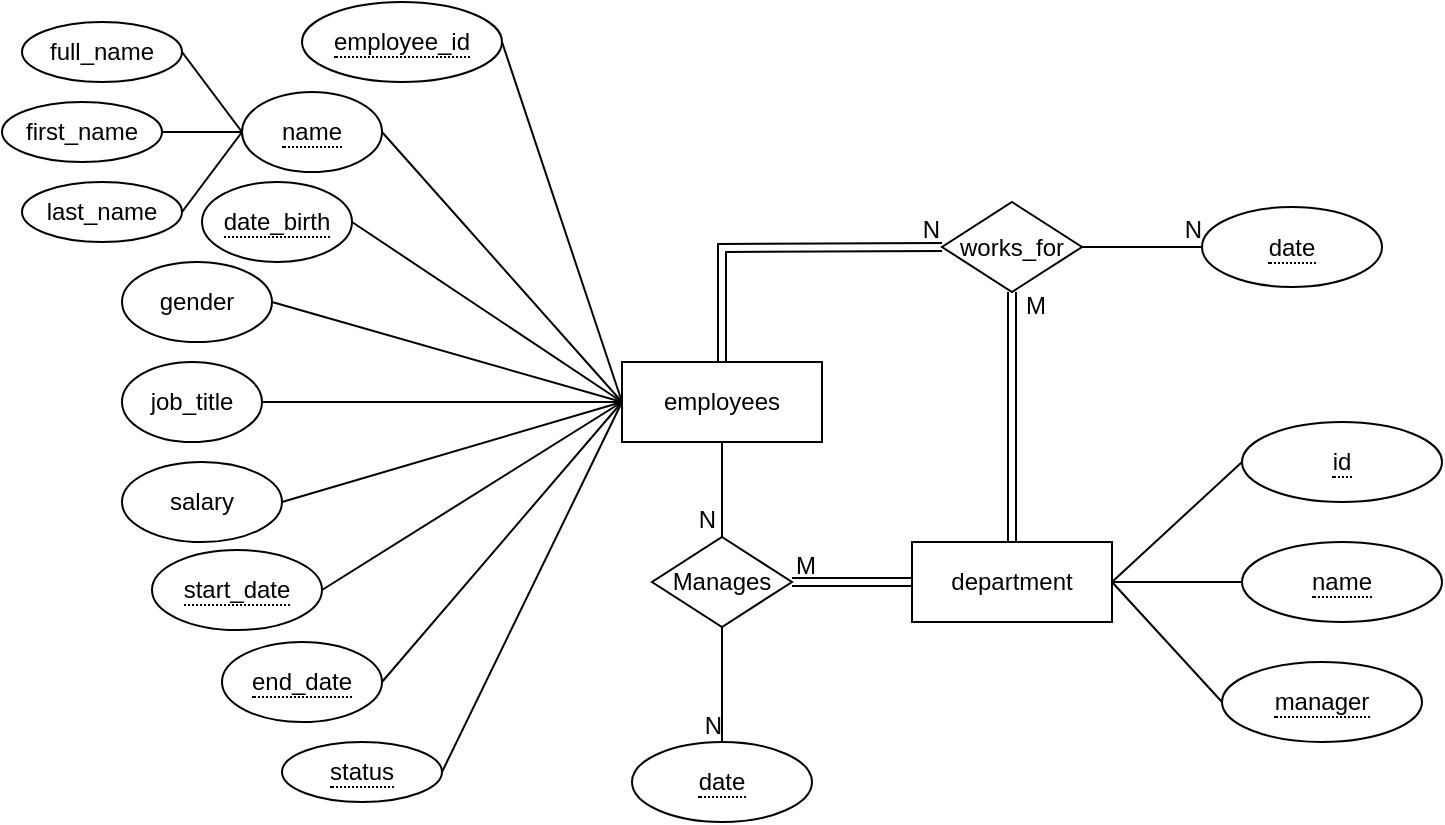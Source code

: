 <mxfile version="13.8.5" type="github">
  <diagram id="SLp7Ih21Ny8QmJdHLlk6" name="Page-1">
    <mxGraphModel dx="782" dy="437" grid="1" gridSize="10" guides="1" tooltips="1" connect="1" arrows="1" fold="1" page="1" pageScale="1" pageWidth="827" pageHeight="1169" math="0" shadow="0">
      <root>
        <mxCell id="0" />
        <mxCell id="1" parent="0" />
        <mxCell id="GyHNu_jlYCtRFL4EkKrP-1" value="employees" style="whiteSpace=wrap;html=1;align=center;" parent="1" vertex="1">
          <mxGeometry x="330" y="190" width="100" height="40" as="geometry" />
        </mxCell>
        <mxCell id="GyHNu_jlYCtRFL4EkKrP-2" value="department" style="whiteSpace=wrap;html=1;align=center;" parent="1" vertex="1">
          <mxGeometry x="475" y="280" width="100" height="40" as="geometry" />
        </mxCell>
        <mxCell id="GyHNu_jlYCtRFL4EkKrP-5" value="&lt;span style=&quot;border-bottom: 1px dotted&quot;&gt;employee_id&lt;/span&gt;" style="ellipse;whiteSpace=wrap;html=1;align=center;" parent="1" vertex="1">
          <mxGeometry x="170" y="10" width="100" height="40" as="geometry" />
        </mxCell>
        <mxCell id="GyHNu_jlYCtRFL4EkKrP-6" value="&lt;span style=&quot;border-bottom: 1px dotted&quot;&gt;name&lt;/span&gt;" style="ellipse;whiteSpace=wrap;html=1;align=center;" parent="1" vertex="1">
          <mxGeometry x="140" y="55" width="70" height="40" as="geometry" />
        </mxCell>
        <mxCell id="GyHNu_jlYCtRFL4EkKrP-7" value="full_name" style="ellipse;whiteSpace=wrap;html=1;align=center;" parent="1" vertex="1">
          <mxGeometry x="30" y="20" width="80" height="30" as="geometry" />
        </mxCell>
        <mxCell id="GyHNu_jlYCtRFL4EkKrP-8" value="first_name" style="ellipse;whiteSpace=wrap;html=1;align=center;" parent="1" vertex="1">
          <mxGeometry x="20" y="60" width="80" height="30" as="geometry" />
        </mxCell>
        <mxCell id="GyHNu_jlYCtRFL4EkKrP-9" value="last_name" style="ellipse;whiteSpace=wrap;html=1;align=center;" parent="1" vertex="1">
          <mxGeometry x="30" y="100" width="80" height="30" as="geometry" />
        </mxCell>
        <mxCell id="GyHNu_jlYCtRFL4EkKrP-10" value="" style="endArrow=none;html=1;rounded=0;exitX=1;exitY=0.5;exitDx=0;exitDy=0;entryX=0;entryY=0.5;entryDx=0;entryDy=0;" parent="1" source="GyHNu_jlYCtRFL4EkKrP-7" target="GyHNu_jlYCtRFL4EkKrP-6" edge="1">
          <mxGeometry relative="1" as="geometry">
            <mxPoint x="320" y="230" as="sourcePoint" />
            <mxPoint x="480" y="230" as="targetPoint" />
          </mxGeometry>
        </mxCell>
        <mxCell id="GyHNu_jlYCtRFL4EkKrP-11" value="" style="endArrow=none;html=1;rounded=0;exitX=1;exitY=0.5;exitDx=0;exitDy=0;entryX=0;entryY=0.5;entryDx=0;entryDy=0;" parent="1" source="GyHNu_jlYCtRFL4EkKrP-8" target="GyHNu_jlYCtRFL4EkKrP-6" edge="1">
          <mxGeometry relative="1" as="geometry">
            <mxPoint x="320" y="230" as="sourcePoint" />
            <mxPoint x="480" y="230" as="targetPoint" />
          </mxGeometry>
        </mxCell>
        <mxCell id="GyHNu_jlYCtRFL4EkKrP-12" value="" style="endArrow=none;html=1;rounded=0;exitX=1;exitY=0.5;exitDx=0;exitDy=0;entryX=0;entryY=0.5;entryDx=0;entryDy=0;" parent="1" source="GyHNu_jlYCtRFL4EkKrP-9" target="GyHNu_jlYCtRFL4EkKrP-6" edge="1">
          <mxGeometry relative="1" as="geometry">
            <mxPoint x="320" y="230" as="sourcePoint" />
            <mxPoint x="480" y="230" as="targetPoint" />
          </mxGeometry>
        </mxCell>
        <mxCell id="GyHNu_jlYCtRFL4EkKrP-13" value="" style="endArrow=none;html=1;rounded=0;exitX=1;exitY=0.5;exitDx=0;exitDy=0;entryX=0;entryY=0.5;entryDx=0;entryDy=0;" parent="1" source="GyHNu_jlYCtRFL4EkKrP-5" target="GyHNu_jlYCtRFL4EkKrP-1" edge="1">
          <mxGeometry relative="1" as="geometry">
            <mxPoint x="320" y="230" as="sourcePoint" />
            <mxPoint x="480" y="230" as="targetPoint" />
          </mxGeometry>
        </mxCell>
        <mxCell id="GyHNu_jlYCtRFL4EkKrP-14" value="" style="endArrow=none;html=1;rounded=0;exitX=1;exitY=0.5;exitDx=0;exitDy=0;entryX=0;entryY=0.5;entryDx=0;entryDy=0;" parent="1" source="GyHNu_jlYCtRFL4EkKrP-6" target="GyHNu_jlYCtRFL4EkKrP-1" edge="1">
          <mxGeometry relative="1" as="geometry">
            <mxPoint x="320" y="230" as="sourcePoint" />
            <mxPoint x="480" y="230" as="targetPoint" />
          </mxGeometry>
        </mxCell>
        <mxCell id="GyHNu_jlYCtRFL4EkKrP-15" value="gender" style="ellipse;whiteSpace=wrap;html=1;align=center;" parent="1" vertex="1">
          <mxGeometry x="80" y="140" width="75" height="40" as="geometry" />
        </mxCell>
        <mxCell id="GyHNu_jlYCtRFL4EkKrP-16" value="" style="endArrow=none;html=1;rounded=0;exitX=1;exitY=0.5;exitDx=0;exitDy=0;entryX=0;entryY=0.5;entryDx=0;entryDy=0;" parent="1" source="GyHNu_jlYCtRFL4EkKrP-15" target="GyHNu_jlYCtRFL4EkKrP-1" edge="1">
          <mxGeometry relative="1" as="geometry">
            <mxPoint x="320" y="230" as="sourcePoint" />
            <mxPoint x="480" y="230" as="targetPoint" />
          </mxGeometry>
        </mxCell>
        <mxCell id="GyHNu_jlYCtRFL4EkKrP-17" value="&lt;span style=&quot;border-bottom: 1px dotted&quot;&gt;date_birth&lt;/span&gt;" style="ellipse;whiteSpace=wrap;html=1;align=center;" parent="1" vertex="1">
          <mxGeometry x="120" y="100" width="75" height="40" as="geometry" />
        </mxCell>
        <mxCell id="GyHNu_jlYCtRFL4EkKrP-18" value="" style="endArrow=none;html=1;rounded=0;exitX=1;exitY=0.5;exitDx=0;exitDy=0;entryX=0;entryY=0.5;entryDx=0;entryDy=0;" parent="1" source="GyHNu_jlYCtRFL4EkKrP-17" target="GyHNu_jlYCtRFL4EkKrP-1" edge="1">
          <mxGeometry relative="1" as="geometry">
            <mxPoint x="320" y="230" as="sourcePoint" />
            <mxPoint x="480" y="230" as="targetPoint" />
          </mxGeometry>
        </mxCell>
        <mxCell id="GyHNu_jlYCtRFL4EkKrP-19" value="&lt;span style=&quot;border-bottom: 1px dotted&quot;&gt;start_date&lt;/span&gt;" style="ellipse;whiteSpace=wrap;html=1;align=center;" parent="1" vertex="1">
          <mxGeometry x="95" y="284" width="85" height="40" as="geometry" />
        </mxCell>
        <mxCell id="GyHNu_jlYCtRFL4EkKrP-20" value="&lt;span style=&quot;border-bottom: 1px dotted&quot;&gt;end_date&lt;/span&gt;" style="ellipse;whiteSpace=wrap;html=1;align=center;" parent="1" vertex="1">
          <mxGeometry x="130" y="330" width="80" height="40" as="geometry" />
        </mxCell>
        <mxCell id="GyHNu_jlYCtRFL4EkKrP-21" value="&lt;span style=&quot;border-bottom: 1px dotted&quot;&gt;status&lt;/span&gt;" style="ellipse;whiteSpace=wrap;html=1;align=center;" parent="1" vertex="1">
          <mxGeometry x="160" y="380" width="80" height="30" as="geometry" />
        </mxCell>
        <mxCell id="GyHNu_jlYCtRFL4EkKrP-22" value="" style="endArrow=none;html=1;rounded=0;exitX=1;exitY=0.5;exitDx=0;exitDy=0;entryX=0;entryY=0.5;entryDx=0;entryDy=0;" parent="1" source="GyHNu_jlYCtRFL4EkKrP-19" target="GyHNu_jlYCtRFL4EkKrP-1" edge="1">
          <mxGeometry relative="1" as="geometry">
            <mxPoint x="320" y="230" as="sourcePoint" />
            <mxPoint x="480" y="230" as="targetPoint" />
          </mxGeometry>
        </mxCell>
        <mxCell id="GyHNu_jlYCtRFL4EkKrP-23" value="" style="endArrow=none;html=1;rounded=0;exitX=1;exitY=0.5;exitDx=0;exitDy=0;entryX=0;entryY=0.5;entryDx=0;entryDy=0;" parent="1" source="GyHNu_jlYCtRFL4EkKrP-20" target="GyHNu_jlYCtRFL4EkKrP-1" edge="1">
          <mxGeometry relative="1" as="geometry">
            <mxPoint x="320" y="230" as="sourcePoint" />
            <mxPoint x="480" y="230" as="targetPoint" />
          </mxGeometry>
        </mxCell>
        <mxCell id="GyHNu_jlYCtRFL4EkKrP-24" value="" style="endArrow=none;html=1;rounded=0;exitX=1;exitY=0.5;exitDx=0;exitDy=0;entryX=0;entryY=0.5;entryDx=0;entryDy=0;" parent="1" source="GyHNu_jlYCtRFL4EkKrP-21" target="GyHNu_jlYCtRFL4EkKrP-1" edge="1">
          <mxGeometry relative="1" as="geometry">
            <mxPoint x="320" y="230" as="sourcePoint" />
            <mxPoint x="480" y="230" as="targetPoint" />
          </mxGeometry>
        </mxCell>
        <mxCell id="GyHNu_jlYCtRFL4EkKrP-25" value="job_title" style="ellipse;whiteSpace=wrap;html=1;align=center;" parent="1" vertex="1">
          <mxGeometry x="80" y="190" width="70" height="40" as="geometry" />
        </mxCell>
        <mxCell id="GyHNu_jlYCtRFL4EkKrP-26" value="" style="endArrow=none;html=1;rounded=0;exitX=1;exitY=0.5;exitDx=0;exitDy=0;entryX=0;entryY=0.5;entryDx=0;entryDy=0;" parent="1" source="GyHNu_jlYCtRFL4EkKrP-25" target="GyHNu_jlYCtRFL4EkKrP-1" edge="1">
          <mxGeometry relative="1" as="geometry">
            <mxPoint x="230" y="230" as="sourcePoint" />
            <mxPoint x="480" y="230" as="targetPoint" />
          </mxGeometry>
        </mxCell>
        <mxCell id="GyHNu_jlYCtRFL4EkKrP-27" value="&lt;span style=&quot;border-bottom: 1px dotted&quot;&gt;id&lt;/span&gt;" style="ellipse;whiteSpace=wrap;html=1;align=center;" parent="1" vertex="1">
          <mxGeometry x="640" y="220" width="100" height="40" as="geometry" />
        </mxCell>
        <mxCell id="GyHNu_jlYCtRFL4EkKrP-28" value="&lt;span style=&quot;border-bottom: 1px dotted&quot;&gt;name&lt;/span&gt;" style="ellipse;whiteSpace=wrap;html=1;align=center;" parent="1" vertex="1">
          <mxGeometry x="640" y="280" width="100" height="40" as="geometry" />
        </mxCell>
        <mxCell id="GyHNu_jlYCtRFL4EkKrP-29" value="" style="endArrow=none;html=1;rounded=0;entryX=1;entryY=0.5;entryDx=0;entryDy=0;exitX=0;exitY=0.5;exitDx=0;exitDy=0;" parent="1" source="GyHNu_jlYCtRFL4EkKrP-27" target="GyHNu_jlYCtRFL4EkKrP-2" edge="1">
          <mxGeometry relative="1" as="geometry">
            <mxPoint x="430" y="60" as="sourcePoint" />
            <mxPoint x="480" y="110" as="targetPoint" />
          </mxGeometry>
        </mxCell>
        <mxCell id="GyHNu_jlYCtRFL4EkKrP-30" value="" style="endArrow=none;html=1;rounded=0;exitX=0;exitY=0.5;exitDx=0;exitDy=0;entryX=1;entryY=0.5;entryDx=0;entryDy=0;" parent="1" source="GyHNu_jlYCtRFL4EkKrP-28" target="GyHNu_jlYCtRFL4EkKrP-2" edge="1">
          <mxGeometry relative="1" as="geometry">
            <mxPoint x="320" y="110" as="sourcePoint" />
            <mxPoint x="480" y="110" as="targetPoint" />
          </mxGeometry>
        </mxCell>
        <mxCell id="GyHNu_jlYCtRFL4EkKrP-32" value="salary" style="ellipse;whiteSpace=wrap;html=1;align=center;" parent="1" vertex="1">
          <mxGeometry x="80" y="240" width="80" height="40" as="geometry" />
        </mxCell>
        <mxCell id="GyHNu_jlYCtRFL4EkKrP-33" value="" style="endArrow=none;html=1;rounded=0;exitX=1;exitY=0.5;exitDx=0;exitDy=0;entryX=0;entryY=0.5;entryDx=0;entryDy=0;" parent="1" source="GyHNu_jlYCtRFL4EkKrP-32" target="GyHNu_jlYCtRFL4EkKrP-1" edge="1">
          <mxGeometry relative="1" as="geometry">
            <mxPoint x="320" y="210" as="sourcePoint" />
            <mxPoint x="480" y="210" as="targetPoint" />
          </mxGeometry>
        </mxCell>
        <mxCell id="GyHNu_jlYCtRFL4EkKrP-35" value="works_for" style="shape=rhombus;perimeter=rhombusPerimeter;whiteSpace=wrap;html=1;align=center;" parent="1" vertex="1">
          <mxGeometry x="490" y="110" width="70" height="45" as="geometry" />
        </mxCell>
        <mxCell id="GyHNu_jlYCtRFL4EkKrP-40" value="&lt;span style=&quot;border-bottom: 1px dotted&quot;&gt;manager&lt;/span&gt;" style="ellipse;whiteSpace=wrap;html=1;align=center;" parent="1" vertex="1">
          <mxGeometry x="630" y="340" width="100" height="40" as="geometry" />
        </mxCell>
        <mxCell id="GyHNu_jlYCtRFL4EkKrP-41" value="" style="endArrow=none;html=1;rounded=0;entryX=0;entryY=0.5;entryDx=0;entryDy=0;exitX=1;exitY=0.5;exitDx=0;exitDy=0;" parent="1" source="GyHNu_jlYCtRFL4EkKrP-2" target="GyHNu_jlYCtRFL4EkKrP-40" edge="1">
          <mxGeometry relative="1" as="geometry">
            <mxPoint x="340" y="310" as="sourcePoint" />
            <mxPoint x="500" y="310" as="targetPoint" />
          </mxGeometry>
        </mxCell>
        <mxCell id="0HEMyC9qYWvPxuRM62-B-1" style="edgeStyle=orthogonalEdgeStyle;rounded=0;orthogonalLoop=1;jettySize=auto;html=1;exitX=0.5;exitY=1;exitDx=0;exitDy=0;" edge="1" parent="1" source="GyHNu_jlYCtRFL4EkKrP-8" target="GyHNu_jlYCtRFL4EkKrP-8">
          <mxGeometry relative="1" as="geometry" />
        </mxCell>
        <mxCell id="0HEMyC9qYWvPxuRM62-B-4" value="Manages" style="shape=rhombus;perimeter=rhombusPerimeter;whiteSpace=wrap;html=1;align=center;" vertex="1" parent="1">
          <mxGeometry x="345" y="277.5" width="70" height="45" as="geometry" />
        </mxCell>
        <mxCell id="0HEMyC9qYWvPxuRM62-B-5" value="" style="shape=link;html=1;rounded=0;entryX=0.5;entryY=0;entryDx=0;entryDy=0;exitX=0.5;exitY=1;exitDx=0;exitDy=0;" edge="1" parent="1" source="GyHNu_jlYCtRFL4EkKrP-35" target="GyHNu_jlYCtRFL4EkKrP-2">
          <mxGeometry relative="1" as="geometry">
            <mxPoint x="300" y="230" as="sourcePoint" />
            <mxPoint x="460" y="230" as="targetPoint" />
          </mxGeometry>
        </mxCell>
        <mxCell id="0HEMyC9qYWvPxuRM62-B-6" value="M" style="resizable=0;html=1;align=left;verticalAlign=bottom;" connectable="0" vertex="1" parent="0HEMyC9qYWvPxuRM62-B-5">
          <mxGeometry x="-1" relative="1" as="geometry">
            <mxPoint x="5" y="15" as="offset" />
          </mxGeometry>
        </mxCell>
        <mxCell id="0HEMyC9qYWvPxuRM62-B-8" value="" style="shape=link;html=1;rounded=0;entryX=0;entryY=0.5;entryDx=0;entryDy=0;exitX=0.5;exitY=0;exitDx=0;exitDy=0;" edge="1" parent="1" source="GyHNu_jlYCtRFL4EkKrP-1" target="GyHNu_jlYCtRFL4EkKrP-35">
          <mxGeometry relative="1" as="geometry">
            <mxPoint x="300" y="230" as="sourcePoint" />
            <mxPoint x="460" y="230" as="targetPoint" />
            <Array as="points">
              <mxPoint x="380" y="133" />
            </Array>
          </mxGeometry>
        </mxCell>
        <mxCell id="0HEMyC9qYWvPxuRM62-B-9" value="N" style="resizable=0;html=1;align=right;verticalAlign=bottom;" connectable="0" vertex="1" parent="0HEMyC9qYWvPxuRM62-B-8">
          <mxGeometry x="1" relative="1" as="geometry" />
        </mxCell>
        <mxCell id="0HEMyC9qYWvPxuRM62-B-11" value="" style="endArrow=none;html=1;rounded=0;entryX=0.5;entryY=0;entryDx=0;entryDy=0;exitX=0.5;exitY=1;exitDx=0;exitDy=0;" edge="1" parent="1" source="GyHNu_jlYCtRFL4EkKrP-1" target="0HEMyC9qYWvPxuRM62-B-4">
          <mxGeometry relative="1" as="geometry">
            <mxPoint x="300" y="230" as="sourcePoint" />
            <mxPoint x="460" y="230" as="targetPoint" />
          </mxGeometry>
        </mxCell>
        <mxCell id="0HEMyC9qYWvPxuRM62-B-12" value="N" style="resizable=0;html=1;align=right;verticalAlign=bottom;" connectable="0" vertex="1" parent="0HEMyC9qYWvPxuRM62-B-11">
          <mxGeometry x="1" relative="1" as="geometry">
            <mxPoint x="-3" as="offset" />
          </mxGeometry>
        </mxCell>
        <mxCell id="0HEMyC9qYWvPxuRM62-B-13" value="" style="shape=link;html=1;rounded=0;entryX=0;entryY=0.5;entryDx=0;entryDy=0;exitX=1;exitY=0.5;exitDx=0;exitDy=0;" edge="1" parent="1" source="0HEMyC9qYWvPxuRM62-B-4" target="GyHNu_jlYCtRFL4EkKrP-2">
          <mxGeometry relative="1" as="geometry">
            <mxPoint x="300" y="230" as="sourcePoint" />
            <mxPoint x="460" y="230" as="targetPoint" />
          </mxGeometry>
        </mxCell>
        <mxCell id="0HEMyC9qYWvPxuRM62-B-14" value="M" style="resizable=0;html=1;align=left;verticalAlign=bottom;" connectable="0" vertex="1" parent="0HEMyC9qYWvPxuRM62-B-13">
          <mxGeometry x="-1" relative="1" as="geometry" />
        </mxCell>
        <mxCell id="0HEMyC9qYWvPxuRM62-B-16" value="&lt;span style=&quot;border-bottom: 1px dotted&quot;&gt;date&lt;/span&gt;" style="ellipse;whiteSpace=wrap;html=1;align=center;" vertex="1" parent="1">
          <mxGeometry x="620" y="112.5" width="90" height="40" as="geometry" />
        </mxCell>
        <mxCell id="0HEMyC9qYWvPxuRM62-B-17" value="" style="endArrow=none;html=1;rounded=0;entryX=0;entryY=0.5;entryDx=0;entryDy=0;exitX=1;exitY=0.5;exitDx=0;exitDy=0;" edge="1" parent="1" source="GyHNu_jlYCtRFL4EkKrP-35" target="0HEMyC9qYWvPxuRM62-B-16">
          <mxGeometry relative="1" as="geometry">
            <mxPoint x="300" y="230" as="sourcePoint" />
            <mxPoint x="460" y="230" as="targetPoint" />
          </mxGeometry>
        </mxCell>
        <mxCell id="0HEMyC9qYWvPxuRM62-B-18" value="N" style="resizable=0;html=1;align=right;verticalAlign=bottom;" connectable="0" vertex="1" parent="0HEMyC9qYWvPxuRM62-B-17">
          <mxGeometry x="1" relative="1" as="geometry" />
        </mxCell>
        <mxCell id="0HEMyC9qYWvPxuRM62-B-19" value="&lt;span style=&quot;border-bottom: 1px dotted&quot;&gt;date&lt;/span&gt;" style="ellipse;whiteSpace=wrap;html=1;align=center;" vertex="1" parent="1">
          <mxGeometry x="335" y="380" width="90" height="40" as="geometry" />
        </mxCell>
        <mxCell id="0HEMyC9qYWvPxuRM62-B-20" value="" style="endArrow=none;html=1;rounded=0;entryX=0.5;entryY=0;entryDx=0;entryDy=0;exitX=0.5;exitY=1;exitDx=0;exitDy=0;" edge="1" parent="1" source="0HEMyC9qYWvPxuRM62-B-4" target="0HEMyC9qYWvPxuRM62-B-19">
          <mxGeometry relative="1" as="geometry">
            <mxPoint x="570" y="142.5" as="sourcePoint" />
            <mxPoint x="630" y="142.5" as="targetPoint" />
          </mxGeometry>
        </mxCell>
        <mxCell id="0HEMyC9qYWvPxuRM62-B-21" value="N" style="resizable=0;html=1;align=right;verticalAlign=bottom;" connectable="0" vertex="1" parent="0HEMyC9qYWvPxuRM62-B-20">
          <mxGeometry x="1" relative="1" as="geometry" />
        </mxCell>
      </root>
    </mxGraphModel>
  </diagram>
</mxfile>
